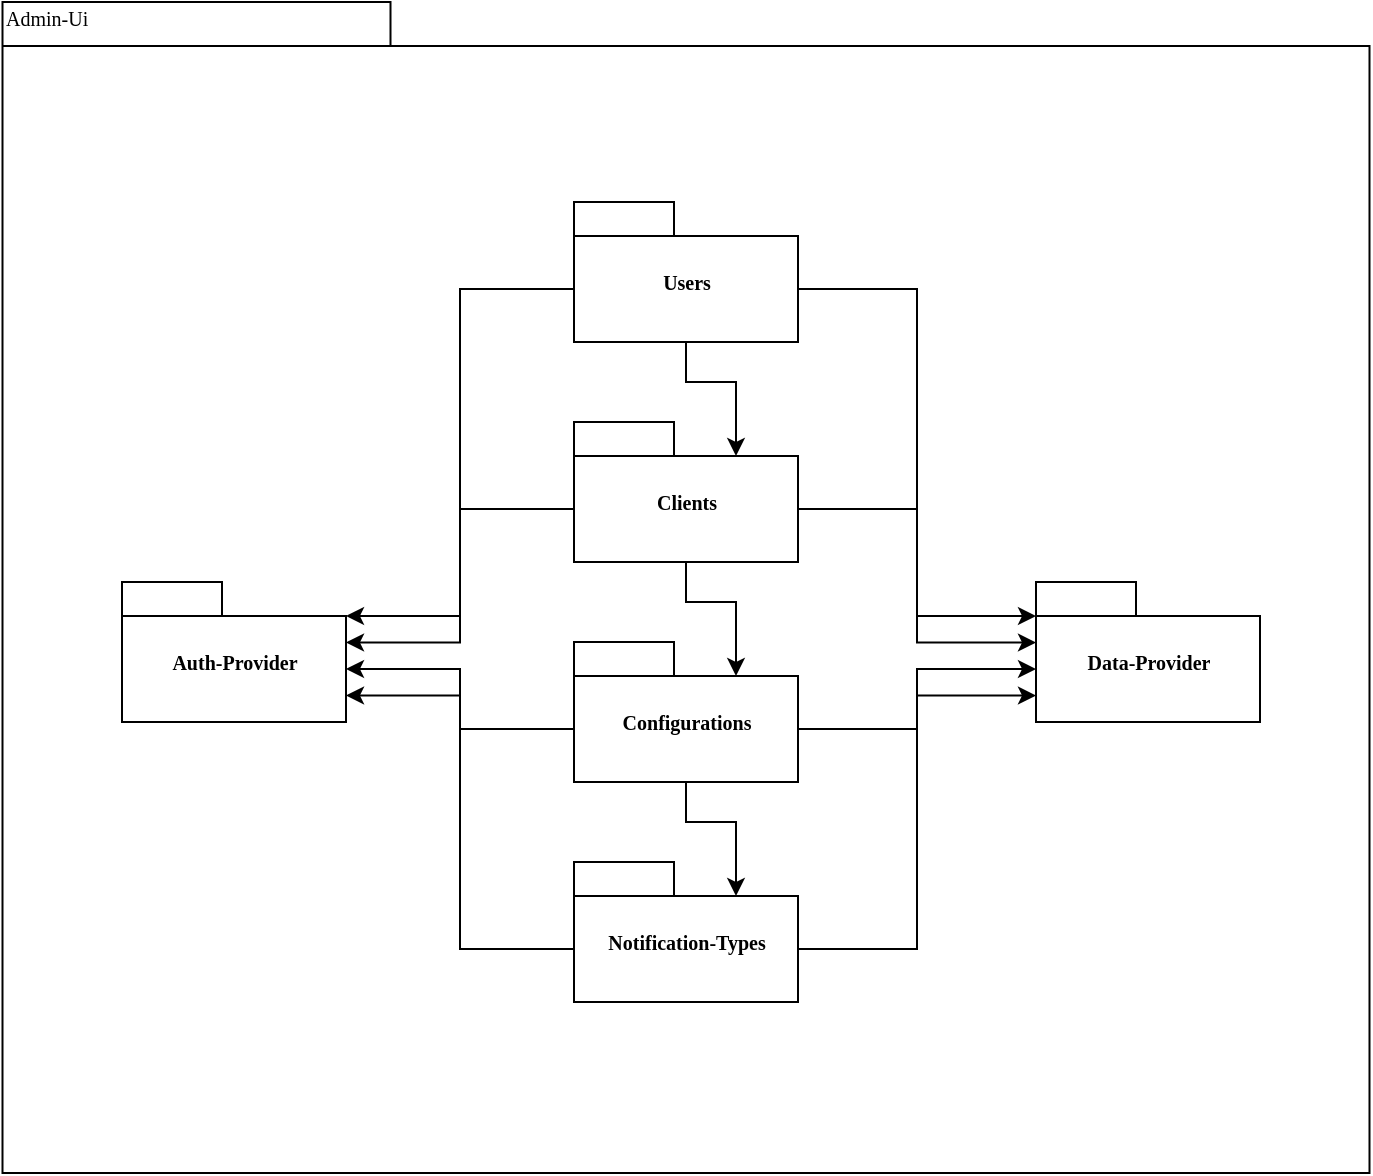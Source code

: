 <mxfile version="14.8.0" type="device"><diagram name="Page-1" id="b5b7bab2-c9e2-2cf4-8b2a-24fd1a2a6d21"><mxGraphModel dx="1222" dy="1180" grid="1" gridSize="10" guides="1" tooltips="1" connect="1" arrows="1" fold="1" page="1" pageScale="1" pageWidth="827" pageHeight="1169" background="none" math="0" shadow="0"><root><mxCell id="0"/><mxCell id="1" parent="0"/><mxCell id="6e0c8c40b5770093-72" value="" style="shape=folder;fontStyle=1;spacingTop=10;tabWidth=194;tabHeight=22;tabPosition=left;html=1;rounded=0;shadow=0;comic=0;labelBackgroundColor=none;strokeWidth=1;fillColor=none;fontFamily=Verdana;fontSize=10;align=center;" parent="1" vertex="1"><mxGeometry x="354.25" y="160" width="683.5" height="585.5" as="geometry"/></mxCell><mxCell id="qLdh_71LmRpDIMqyTTGc-6" style="edgeStyle=orthogonalEdgeStyle;rounded=0;orthogonalLoop=1;jettySize=auto;html=1;exitX=0.5;exitY=1;exitDx=0;exitDy=0;exitPerimeter=0;entryX=0;entryY=0;entryDx=81;entryDy=17;entryPerimeter=0;" edge="1" parent="1" source="6e0c8c40b5770093-42" target="qLdh_71LmRpDIMqyTTGc-2"><mxGeometry relative="1" as="geometry"/></mxCell><mxCell id="qLdh_71LmRpDIMqyTTGc-12" style="edgeStyle=orthogonalEdgeStyle;rounded=0;orthogonalLoop=1;jettySize=auto;html=1;exitX=0;exitY=0;exitDx=0;exitDy=43.5;exitPerimeter=0;entryX=0;entryY=0;entryDx=112;entryDy=30.25;entryPerimeter=0;" edge="1" parent="1" source="6e0c8c40b5770093-42" target="qLdh_71LmRpDIMqyTTGc-10"><mxGeometry relative="1" as="geometry"/></mxCell><mxCell id="qLdh_71LmRpDIMqyTTGc-13" style="edgeStyle=orthogonalEdgeStyle;rounded=0;orthogonalLoop=1;jettySize=auto;html=1;exitX=0;exitY=0;exitDx=112;exitDy=43.5;exitPerimeter=0;entryX=0;entryY=0;entryDx=0;entryDy=30.25;entryPerimeter=0;" edge="1" parent="1" source="6e0c8c40b5770093-42" target="6e0c8c40b5770093-50"><mxGeometry relative="1" as="geometry"/></mxCell><mxCell id="6e0c8c40b5770093-42" value="Clients" style="shape=folder;fontStyle=1;spacingTop=10;tabWidth=50;tabHeight=17;tabPosition=left;html=1;rounded=0;shadow=0;comic=0;labelBackgroundColor=none;strokeColor=#000000;strokeWidth=1;fillColor=#ffffff;fontFamily=Verdana;fontSize=10;fontColor=#000000;align=center;" parent="1" vertex="1"><mxGeometry x="640" y="370" width="112" height="70" as="geometry"/></mxCell><mxCell id="6e0c8c40b5770093-50" value="Data-Provider" style="shape=folder;fontStyle=1;spacingTop=10;tabWidth=50;tabHeight=17;tabPosition=left;html=1;rounded=0;shadow=0;comic=0;labelBackgroundColor=none;strokeWidth=1;fontFamily=Verdana;fontSize=10;align=center;" parent="1" vertex="1"><mxGeometry x="871" y="450" width="112" height="70" as="geometry"/></mxCell><mxCell id="6e0c8c40b5770093-73" value="Admin-Ui" style="text;html=1;align=left;verticalAlign=top;spacingTop=-4;fontSize=10;fontFamily=Verdana" parent="1" vertex="1"><mxGeometry x="354.25" y="160" width="130" height="20" as="geometry"/></mxCell><mxCell id="qLdh_71LmRpDIMqyTTGc-7" style="edgeStyle=orthogonalEdgeStyle;rounded=0;orthogonalLoop=1;jettySize=auto;html=1;exitX=0.5;exitY=1;exitDx=0;exitDy=0;exitPerimeter=0;entryX=0;entryY=0;entryDx=81;entryDy=17;entryPerimeter=0;" edge="1" parent="1" source="qLdh_71LmRpDIMqyTTGc-2" target="qLdh_71LmRpDIMqyTTGc-4"><mxGeometry relative="1" as="geometry"/></mxCell><mxCell id="qLdh_71LmRpDIMqyTTGc-14" style="edgeStyle=orthogonalEdgeStyle;rounded=0;orthogonalLoop=1;jettySize=auto;html=1;exitX=0;exitY=0;exitDx=0;exitDy=43.5;exitPerimeter=0;entryX=0;entryY=0;entryDx=112;entryDy=43.5;entryPerimeter=0;" edge="1" parent="1" source="qLdh_71LmRpDIMqyTTGc-2" target="qLdh_71LmRpDIMqyTTGc-10"><mxGeometry relative="1" as="geometry"/></mxCell><mxCell id="qLdh_71LmRpDIMqyTTGc-17" style="edgeStyle=orthogonalEdgeStyle;rounded=0;orthogonalLoop=1;jettySize=auto;html=1;exitX=0;exitY=0;exitDx=112;exitDy=43.5;exitPerimeter=0;entryX=0;entryY=0;entryDx=0;entryDy=43.5;entryPerimeter=0;" edge="1" parent="1" source="qLdh_71LmRpDIMqyTTGc-2" target="6e0c8c40b5770093-50"><mxGeometry relative="1" as="geometry"/></mxCell><mxCell id="qLdh_71LmRpDIMqyTTGc-2" value="Configurations" style="shape=folder;fontStyle=1;spacingTop=10;tabWidth=50;tabHeight=17;tabPosition=left;html=1;rounded=0;shadow=0;comic=0;labelBackgroundColor=none;strokeColor=#000000;strokeWidth=1;fillColor=#ffffff;fontFamily=Verdana;fontSize=10;fontColor=#000000;align=center;" vertex="1" parent="1"><mxGeometry x="640" y="480" width="112" height="70" as="geometry"/></mxCell><mxCell id="qLdh_71LmRpDIMqyTTGc-5" style="edgeStyle=orthogonalEdgeStyle;rounded=0;orthogonalLoop=1;jettySize=auto;html=1;exitX=0.5;exitY=1;exitDx=0;exitDy=0;exitPerimeter=0;entryX=0;entryY=0;entryDx=81;entryDy=17;entryPerimeter=0;" edge="1" parent="1" source="qLdh_71LmRpDIMqyTTGc-3" target="6e0c8c40b5770093-42"><mxGeometry relative="1" as="geometry"/></mxCell><mxCell id="qLdh_71LmRpDIMqyTTGc-9" style="edgeStyle=orthogonalEdgeStyle;rounded=0;orthogonalLoop=1;jettySize=auto;html=1;exitX=0;exitY=0;exitDx=112;exitDy=43.5;exitPerimeter=0;entryX=0;entryY=0;entryDx=0;entryDy=17;entryPerimeter=0;" edge="1" parent="1" source="qLdh_71LmRpDIMqyTTGc-3" target="6e0c8c40b5770093-50"><mxGeometry relative="1" as="geometry"/></mxCell><mxCell id="qLdh_71LmRpDIMqyTTGc-11" style="edgeStyle=orthogonalEdgeStyle;rounded=0;orthogonalLoop=1;jettySize=auto;html=1;exitX=0;exitY=0;exitDx=0;exitDy=43.5;exitPerimeter=0;entryX=0;entryY=0;entryDx=112;entryDy=17;entryPerimeter=0;" edge="1" parent="1" source="qLdh_71LmRpDIMqyTTGc-3" target="qLdh_71LmRpDIMqyTTGc-10"><mxGeometry relative="1" as="geometry"/></mxCell><mxCell id="qLdh_71LmRpDIMqyTTGc-3" value="Users" style="shape=folder;fontStyle=1;spacingTop=10;tabWidth=50;tabHeight=17;tabPosition=left;html=1;rounded=0;shadow=0;comic=0;labelBackgroundColor=none;strokeColor=#000000;strokeWidth=1;fillColor=#ffffff;fontFamily=Verdana;fontSize=10;fontColor=#000000;align=center;" vertex="1" parent="1"><mxGeometry x="640" y="260" width="112" height="70" as="geometry"/></mxCell><mxCell id="qLdh_71LmRpDIMqyTTGc-15" style="edgeStyle=orthogonalEdgeStyle;rounded=0;orthogonalLoop=1;jettySize=auto;html=1;exitX=0;exitY=0;exitDx=0;exitDy=43.5;exitPerimeter=0;entryX=0;entryY=0;entryDx=112;entryDy=56.75;entryPerimeter=0;" edge="1" parent="1" source="qLdh_71LmRpDIMqyTTGc-4" target="qLdh_71LmRpDIMqyTTGc-10"><mxGeometry relative="1" as="geometry"/></mxCell><mxCell id="qLdh_71LmRpDIMqyTTGc-18" style="edgeStyle=orthogonalEdgeStyle;rounded=0;orthogonalLoop=1;jettySize=auto;html=1;exitX=0;exitY=0;exitDx=112;exitDy=43.5;exitPerimeter=0;entryX=0;entryY=0;entryDx=0;entryDy=56.75;entryPerimeter=0;" edge="1" parent="1" source="qLdh_71LmRpDIMqyTTGc-4" target="6e0c8c40b5770093-50"><mxGeometry relative="1" as="geometry"/></mxCell><mxCell id="qLdh_71LmRpDIMqyTTGc-4" value="Notification-Types" style="shape=folder;fontStyle=1;spacingTop=10;tabWidth=50;tabHeight=17;tabPosition=left;html=1;rounded=0;shadow=0;comic=0;labelBackgroundColor=none;strokeColor=#000000;strokeWidth=1;fillColor=#ffffff;fontFamily=Verdana;fontSize=10;fontColor=#000000;align=center;" vertex="1" parent="1"><mxGeometry x="640" y="590" width="112" height="70" as="geometry"/></mxCell><mxCell id="qLdh_71LmRpDIMqyTTGc-10" value="Auth-Provider" style="shape=folder;fontStyle=1;spacingTop=10;tabWidth=50;tabHeight=17;tabPosition=left;html=1;rounded=0;shadow=0;comic=0;labelBackgroundColor=none;strokeWidth=1;fontFamily=Verdana;fontSize=10;align=center;" vertex="1" parent="1"><mxGeometry x="414" y="450" width="112" height="70" as="geometry"/></mxCell></root></mxGraphModel></diagram></mxfile>
